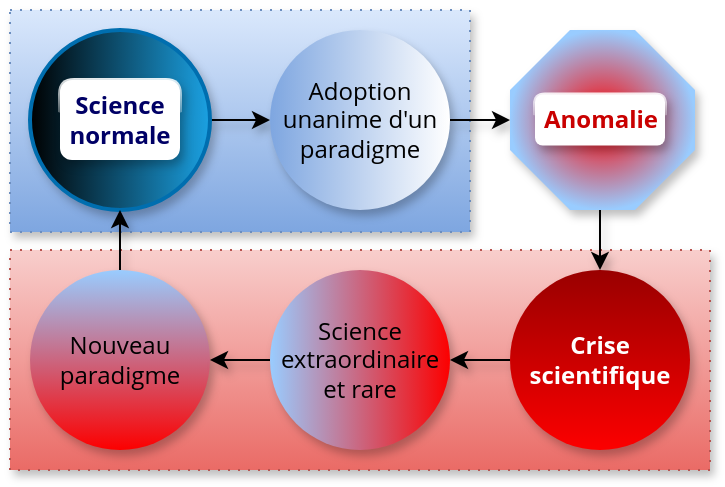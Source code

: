 <mxfile version="24.0.7" type="device">
  <diagram name="Page-1" id="Z7U4cp5vTGjU-aKZT79p">
    <mxGraphModel dx="608" dy="350" grid="1" gridSize="10" guides="1" tooltips="1" connect="1" arrows="1" fold="1" page="1" pageScale="1" pageWidth="827" pageHeight="1169" math="0" shadow="0">
      <root>
        <mxCell id="0" />
        <mxCell id="1" parent="0" />
        <mxCell id="GpDpok520oOCTpWCqN1Y-36" value="" style="rounded=0;whiteSpace=wrap;html=1;dashed=1;fillColor=#dae8fc;dashPattern=1 4;fontFamily=Open Sans;strokeColor=#6c8ebf;shadow=1;gradientColor=#7ea6e0;" parent="1" vertex="1">
          <mxGeometry x="100" y="70" width="230" height="111" as="geometry" />
        </mxCell>
        <mxCell id="GpDpok520oOCTpWCqN1Y-35" value="" style="rounded=0;whiteSpace=wrap;html=1;dashed=1;fillColor=#f8cecc;dashPattern=1 4;fontSize=11;fontFamily=Open Sans;strokeColor=#b85450;shadow=1;gradientColor=#ea6b66;" parent="1" vertex="1">
          <mxGeometry x="100" y="190" width="350" height="110" as="geometry" />
        </mxCell>
        <mxCell id="GpDpok520oOCTpWCqN1Y-16" value="" style="edgeStyle=orthogonalEdgeStyle;rounded=0;orthogonalLoop=1;jettySize=auto;html=1;shadow=1;fontStyle=0;labelBorderColor=none;fontFamily=Open Sans;" parent="1" source="GpDpok520oOCTpWCqN1Y-2" target="GpDpok520oOCTpWCqN1Y-3" edge="1">
          <mxGeometry relative="1" as="geometry" />
        </mxCell>
        <mxCell id="GpDpok520oOCTpWCqN1Y-2" value="" style="ellipse;whiteSpace=wrap;html=1;aspect=fixed;shadow=1;fontStyle=0;labelBorderColor=none;fillColor=#1ba1e2;strokeColor=#006EAF;strokeWidth=2;fontFamily=Open Sans;fontColor=#ffffff;align=center;gradientColor=default;gradientDirection=west;" parent="1" vertex="1">
          <mxGeometry x="110" y="80" width="90" height="90" as="geometry" />
        </mxCell>
        <mxCell id="GpDpok520oOCTpWCqN1Y-17" value="" style="edgeStyle=orthogonalEdgeStyle;rounded=0;orthogonalLoop=1;jettySize=auto;html=1;shadow=1;fontStyle=0;labelBorderColor=none;fontFamily=Open Sans;" parent="1" source="GpDpok520oOCTpWCqN1Y-3" target="GpDpok520oOCTpWCqN1Y-12" edge="1">
          <mxGeometry relative="1" as="geometry" />
        </mxCell>
        <mxCell id="GpDpok520oOCTpWCqN1Y-3" value="Adoption unanime d&#39;un paradigme" style="ellipse;whiteSpace=wrap;html=1;aspect=fixed;shadow=1;fontStyle=0;labelBorderColor=none;fontFamily=Open Sans;strokeColor=none;gradientColor=#7EA6E0;gradientDirection=west;" parent="1" vertex="1">
          <mxGeometry x="230" y="80" width="90" height="90" as="geometry" />
        </mxCell>
        <mxCell id="GpDpok520oOCTpWCqN1Y-26" value="" style="edgeStyle=orthogonalEdgeStyle;rounded=0;orthogonalLoop=1;jettySize=auto;html=1;fontFamily=Open Sans;shadow=1;" parent="1" source="GpDpok520oOCTpWCqN1Y-12" target="GpDpok520oOCTpWCqN1Y-13" edge="1">
          <mxGeometry relative="1" as="geometry">
            <Array as="points">
              <mxPoint x="395" y="180" />
              <mxPoint x="395" y="180" />
            </Array>
          </mxGeometry>
        </mxCell>
        <mxCell id="GpDpok520oOCTpWCqN1Y-12" value="" style="whiteSpace=wrap;html=1;shape=mxgraph.basic.octagon2;align=center;verticalAlign=middle;dx=15;shadow=1;fontStyle=1;labelBorderColor=none;fillColor=#FC0000;strokeColor=none;gradientColor=#99CCFF;fontFamily=Open Sans;fillStyle=zigzag-line;gradientDirection=radial;strokeWidth=1;" parent="1" vertex="1">
          <mxGeometry x="350" y="80" width="92.5" height="90" as="geometry" />
        </mxCell>
        <mxCell id="GpDpok520oOCTpWCqN1Y-33" value="" style="edgeStyle=orthogonalEdgeStyle;rounded=0;orthogonalLoop=1;jettySize=auto;html=1;strokeColor=none;fontFamily=Open Sans;shadow=1;" parent="1" source="GpDpok520oOCTpWCqN1Y-13" target="GpDpok520oOCTpWCqN1Y-32" edge="1">
          <mxGeometry relative="1" as="geometry" />
        </mxCell>
        <mxCell id="GpDpok520oOCTpWCqN1Y-42" value="" style="edgeStyle=orthogonalEdgeStyle;rounded=0;orthogonalLoop=1;jettySize=auto;html=1;fontFamily=Open Sans;shadow=1;" parent="1" source="GpDpok520oOCTpWCqN1Y-13" target="GpDpok520oOCTpWCqN1Y-32" edge="1">
          <mxGeometry relative="1" as="geometry" />
        </mxCell>
        <mxCell id="GpDpok520oOCTpWCqN1Y-13" value="&lt;b&gt;&lt;font color=&quot;#ffffff&quot;&gt;Crise scientifique&lt;/font&gt;&lt;/b&gt;" style="ellipse;whiteSpace=wrap;html=1;aspect=fixed;shadow=1;fontStyle=0;labelBorderColor=none;fontFamily=Open Sans;fillColor=#FC0000;strokeColor=none;gradientColor=#990000;gradientDirection=north;strokeWidth=2;" parent="1" vertex="1">
          <mxGeometry x="350" y="200" width="90" height="90" as="geometry" />
        </mxCell>
        <mxCell id="GpDpok520oOCTpWCqN1Y-23" value="" style="edgeStyle=orthogonalEdgeStyle;rounded=0;orthogonalLoop=1;jettySize=auto;html=1;fontFamily=Open Sans;shadow=1;" parent="1" source="GpDpok520oOCTpWCqN1Y-15" target="GpDpok520oOCTpWCqN1Y-2" edge="1">
          <mxGeometry relative="1" as="geometry" />
        </mxCell>
        <mxCell id="GpDpok520oOCTpWCqN1Y-15" value="Nouveau paradigme" style="ellipse;whiteSpace=wrap;html=1;aspect=fixed;shadow=1;fontStyle=0;labelBorderColor=none;fontFamily=Open Sans;fillColor=#FC0000;strokeColor=none;gradientColor=#99CCFF;gradientDirection=north;perimeterSpacing=0;" parent="1" vertex="1">
          <mxGeometry x="110" y="200" width="90" height="90" as="geometry" />
        </mxCell>
        <mxCell id="GpDpok520oOCTpWCqN1Y-29" value="" style="shape=waypoint;sketch=0;size=6;pointerEvents=1;points=[];fillColor=#fff2cc;resizable=0;rotatable=0;perimeter=centerPerimeter;snapToPoint=1;strokeColor=none;shadow=1;fontStyle=0;labelBorderColor=none;fontFamily=Open Sans;" parent="1" vertex="1">
          <mxGeometry x="190" y="230" width="20" height="20" as="geometry" />
        </mxCell>
        <mxCell id="GpDpok520oOCTpWCqN1Y-34" value="" style="edgeStyle=orthogonalEdgeStyle;rounded=0;orthogonalLoop=1;jettySize=auto;html=1;strokeColor=default;fontFamily=Open Sans;shadow=1;" parent="1" source="GpDpok520oOCTpWCqN1Y-32" target="GpDpok520oOCTpWCqN1Y-15" edge="1">
          <mxGeometry relative="1" as="geometry" />
        </mxCell>
        <mxCell id="GpDpok520oOCTpWCqN1Y-32" value="Science extraordinaire et rare" style="ellipse;whiteSpace=wrap;html=1;aspect=fixed;shadow=1;fontStyle=0;labelBorderColor=none;fontFamily=Open Sans;fillColor=#99CCFF;strokeColor=none;gradientColor=#FC0000;gradientDirection=east;" parent="1" vertex="1">
          <mxGeometry x="230" y="200" width="90" height="90" as="geometry" />
        </mxCell>
        <mxCell id="3Cpa6Yir1koVSelkgLhw-1" value="&lt;font color=&quot;#000066&quot; face=&quot;Open Sans&quot;&gt;Science normale&lt;/font&gt;" style="text;html=1;align=center;verticalAlign=middle;whiteSpace=wrap;rounded=1;fillColor=default;glass=1;shadow=1;fontStyle=1" vertex="1" parent="1">
          <mxGeometry x="125" y="105" width="60" height="40" as="geometry" />
        </mxCell>
        <mxCell id="3Cpa6Yir1koVSelkgLhw-2" value="&lt;font color=&quot;#c90000&quot;&gt;&lt;b&gt;&lt;font face=&quot;Open Sans&quot;&gt;Anomalie&lt;/font&gt;&lt;/b&gt;&lt;/font&gt;" style="text;html=1;align=center;verticalAlign=middle;whiteSpace=wrap;rounded=1;fillColor=default;glass=1;shadow=1;" vertex="1" parent="1">
          <mxGeometry x="362.5" y="112.25" width="65" height="25.5" as="geometry" />
        </mxCell>
      </root>
    </mxGraphModel>
  </diagram>
</mxfile>
